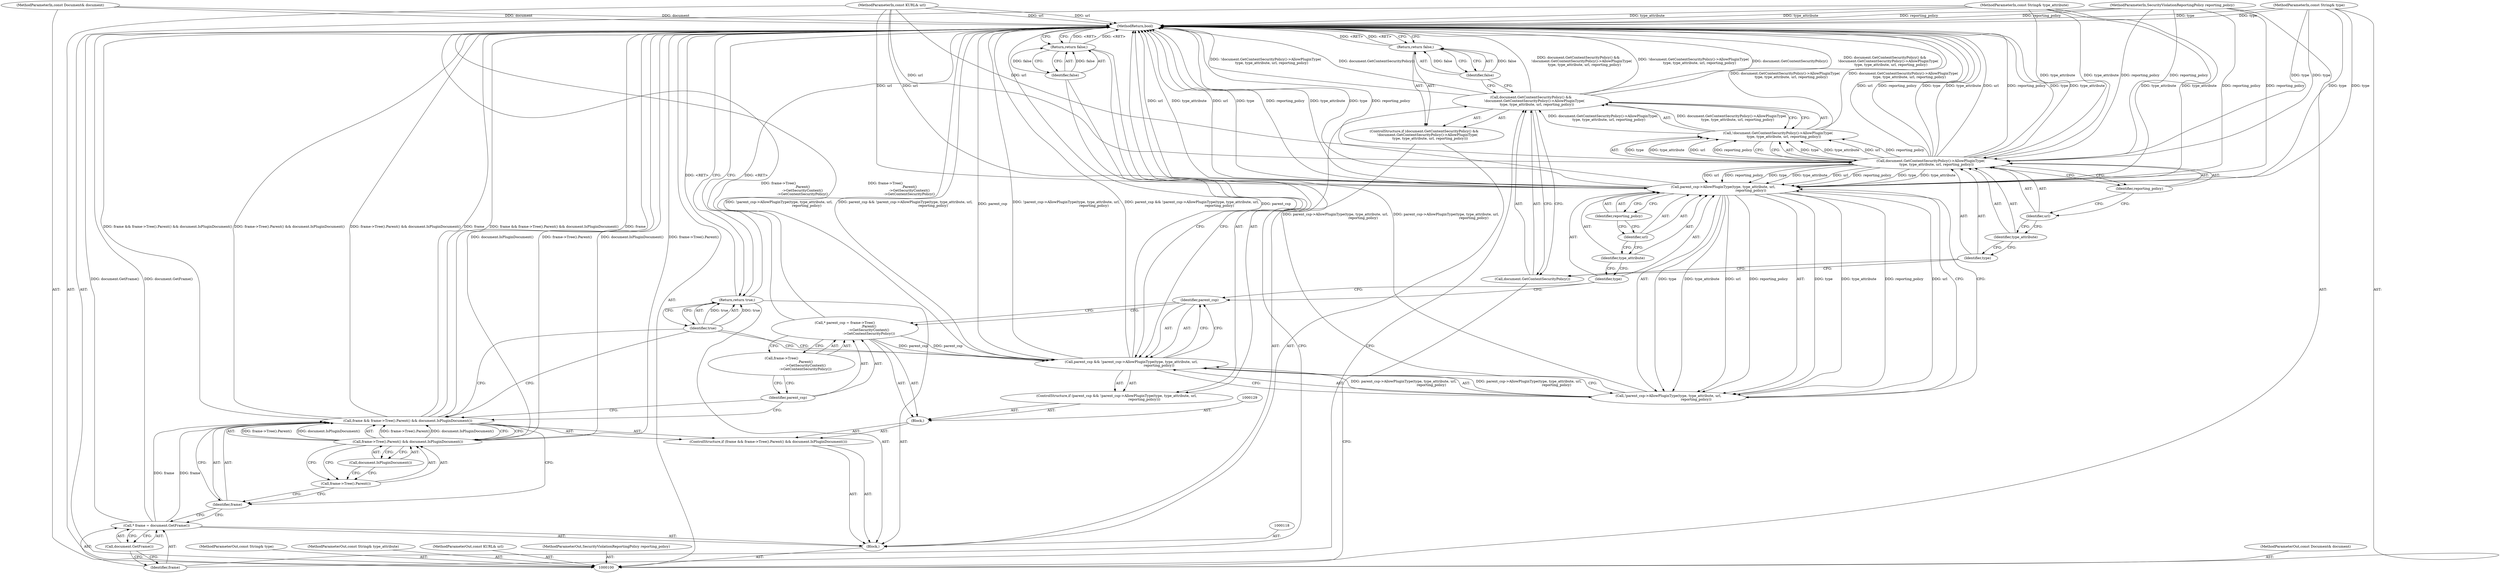 digraph "1_Chrome_108147dfd1ea159fd3632ef92ccc4ab8952980c7_2" {
"1000146" [label="(MethodReturn,bool)"];
"1000117" [label="(Identifier,false)"];
"1000116" [label="(Return,return false;)"];
"1000119" [label="(Call,* frame = document.GetFrame())"];
"1000120" [label="(Identifier,frame)"];
"1000121" [label="(Call,document.GetFrame())"];
"1000125" [label="(Call,frame->Tree().Parent() && document.IsPluginDocument())"];
"1000126" [label="(Call,frame->Tree().Parent())"];
"1000122" [label="(ControlStructure,if (frame && frame->Tree().Parent() && document.IsPluginDocument()))"];
"1000127" [label="(Call,document.IsPluginDocument())"];
"1000123" [label="(Call,frame && frame->Tree().Parent() && document.IsPluginDocument())"];
"1000124" [label="(Identifier,frame)"];
"1000130" [label="(Call,* parent_csp = frame->Tree()\n                                            .Parent()\n                                            ->GetSecurityContext()\n                                            ->GetContentSecurityPolicy())"];
"1000131" [label="(Identifier,parent_csp)"];
"1000128" [label="(Block,)"];
"1000132" [label="(Call,frame->Tree()\n                                            .Parent()\n                                            ->GetSecurityContext()\n                                            ->GetContentSecurityPolicy())"];
"1000136" [label="(Call,!parent_csp->AllowPluginType(type, type_attribute, url,\n                                                   reporting_policy))"];
"1000137" [label="(Call,parent_csp->AllowPluginType(type, type_attribute, url,\n                                                   reporting_policy))"];
"1000133" [label="(ControlStructure,if (parent_csp && !parent_csp->AllowPluginType(type, type_attribute, url,\n                                                   reporting_policy)))"];
"1000138" [label="(Identifier,type)"];
"1000139" [label="(Identifier,type_attribute)"];
"1000140" [label="(Identifier,url)"];
"1000134" [label="(Call,parent_csp && !parent_csp->AllowPluginType(type, type_attribute, url,\n                                                   reporting_policy))"];
"1000135" [label="(Identifier,parent_csp)"];
"1000141" [label="(Identifier,reporting_policy)"];
"1000101" [label="(MethodParameterIn,const Document& document)"];
"1000200" [label="(MethodParameterOut,const Document& document)"];
"1000143" [label="(Identifier,false)"];
"1000142" [label="(Return,return false;)"];
"1000145" [label="(Identifier,true)"];
"1000144" [label="(Return,return true;)"];
"1000102" [label="(MethodParameterIn,const String& type)"];
"1000201" [label="(MethodParameterOut,const String& type)"];
"1000103" [label="(MethodParameterIn,const String& type_attribute)"];
"1000202" [label="(MethodParameterOut,const String& type_attribute)"];
"1000104" [label="(MethodParameterIn,const KURL& url)"];
"1000203" [label="(MethodParameterOut,const KURL& url)"];
"1000105" [label="(MethodParameterIn,SecurityViolationReportingPolicy reporting_policy)"];
"1000204" [label="(MethodParameterOut,SecurityViolationReportingPolicy reporting_policy)"];
"1000106" [label="(Block,)"];
"1000107" [label="(ControlStructure,if (document.GetContentSecurityPolicy() &&\n      !document.GetContentSecurityPolicy()->AllowPluginType(\n           type, type_attribute, url, reporting_policy)))"];
"1000108" [label="(Call,document.GetContentSecurityPolicy() &&\n      !document.GetContentSecurityPolicy()->AllowPluginType(\n           type, type_attribute, url, reporting_policy))"];
"1000109" [label="(Call,document.GetContentSecurityPolicy())"];
"1000110" [label="(Call,!document.GetContentSecurityPolicy()->AllowPluginType(\n           type, type_attribute, url, reporting_policy))"];
"1000111" [label="(Call,document.GetContentSecurityPolicy()->AllowPluginType(\n           type, type_attribute, url, reporting_policy))"];
"1000112" [label="(Identifier,type)"];
"1000113" [label="(Identifier,type_attribute)"];
"1000114" [label="(Identifier,url)"];
"1000115" [label="(Identifier,reporting_policy)"];
"1000146" -> "1000100"  [label="AST: "];
"1000146" -> "1000116"  [label="CFG: "];
"1000146" -> "1000142"  [label="CFG: "];
"1000146" -> "1000144"  [label="CFG: "];
"1000144" -> "1000146"  [label="DDG: <RET>"];
"1000116" -> "1000146"  [label="DDG: <RET>"];
"1000142" -> "1000146"  [label="DDG: <RET>"];
"1000123" -> "1000146"  [label="DDG: frame->Tree().Parent() && document.IsPluginDocument()"];
"1000123" -> "1000146"  [label="DDG: frame"];
"1000123" -> "1000146"  [label="DDG: frame && frame->Tree().Parent() && document.IsPluginDocument()"];
"1000108" -> "1000146"  [label="DDG: document.GetContentSecurityPolicy() &&\n      !document.GetContentSecurityPolicy()->AllowPluginType(\n           type, type_attribute, url, reporting_policy)"];
"1000108" -> "1000146"  [label="DDG: !document.GetContentSecurityPolicy()->AllowPluginType(\n           type, type_attribute, url, reporting_policy)"];
"1000108" -> "1000146"  [label="DDG: document.GetContentSecurityPolicy()"];
"1000104" -> "1000146"  [label="DDG: url"];
"1000105" -> "1000146"  [label="DDG: reporting_policy"];
"1000111" -> "1000146"  [label="DDG: url"];
"1000111" -> "1000146"  [label="DDG: reporting_policy"];
"1000111" -> "1000146"  [label="DDG: type"];
"1000111" -> "1000146"  [label="DDG: type_attribute"];
"1000137" -> "1000146"  [label="DDG: url"];
"1000137" -> "1000146"  [label="DDG: type"];
"1000137" -> "1000146"  [label="DDG: reporting_policy"];
"1000137" -> "1000146"  [label="DDG: type_attribute"];
"1000125" -> "1000146"  [label="DDG: document.IsPluginDocument()"];
"1000125" -> "1000146"  [label="DDG: frame->Tree().Parent()"];
"1000134" -> "1000146"  [label="DDG: !parent_csp->AllowPluginType(type, type_attribute, url,\n                                                   reporting_policy)"];
"1000134" -> "1000146"  [label="DDG: parent_csp && !parent_csp->AllowPluginType(type, type_attribute, url,\n                                                   reporting_policy)"];
"1000134" -> "1000146"  [label="DDG: parent_csp"];
"1000110" -> "1000146"  [label="DDG: document.GetContentSecurityPolicy()->AllowPluginType(\n           type, type_attribute, url, reporting_policy)"];
"1000130" -> "1000146"  [label="DDG: frame->Tree()\n                                            .Parent()\n                                            ->GetSecurityContext()\n                                            ->GetContentSecurityPolicy()"];
"1000103" -> "1000146"  [label="DDG: type_attribute"];
"1000119" -> "1000146"  [label="DDG: document.GetFrame()"];
"1000102" -> "1000146"  [label="DDG: type"];
"1000101" -> "1000146"  [label="DDG: document"];
"1000136" -> "1000146"  [label="DDG: parent_csp->AllowPluginType(type, type_attribute, url,\n                                                   reporting_policy)"];
"1000117" -> "1000116"  [label="AST: "];
"1000117" -> "1000108"  [label="CFG: "];
"1000116" -> "1000117"  [label="CFG: "];
"1000117" -> "1000116"  [label="DDG: false"];
"1000116" -> "1000107"  [label="AST: "];
"1000116" -> "1000117"  [label="CFG: "];
"1000117" -> "1000116"  [label="AST: "];
"1000146" -> "1000116"  [label="CFG: "];
"1000116" -> "1000146"  [label="DDG: <RET>"];
"1000117" -> "1000116"  [label="DDG: false"];
"1000119" -> "1000106"  [label="AST: "];
"1000119" -> "1000121"  [label="CFG: "];
"1000120" -> "1000119"  [label="AST: "];
"1000121" -> "1000119"  [label="AST: "];
"1000124" -> "1000119"  [label="CFG: "];
"1000119" -> "1000146"  [label="DDG: document.GetFrame()"];
"1000119" -> "1000123"  [label="DDG: frame"];
"1000120" -> "1000119"  [label="AST: "];
"1000120" -> "1000108"  [label="CFG: "];
"1000121" -> "1000120"  [label="CFG: "];
"1000121" -> "1000119"  [label="AST: "];
"1000121" -> "1000120"  [label="CFG: "];
"1000119" -> "1000121"  [label="CFG: "];
"1000125" -> "1000123"  [label="AST: "];
"1000125" -> "1000126"  [label="CFG: "];
"1000125" -> "1000127"  [label="CFG: "];
"1000126" -> "1000125"  [label="AST: "];
"1000127" -> "1000125"  [label="AST: "];
"1000123" -> "1000125"  [label="CFG: "];
"1000125" -> "1000146"  [label="DDG: document.IsPluginDocument()"];
"1000125" -> "1000146"  [label="DDG: frame->Tree().Parent()"];
"1000125" -> "1000123"  [label="DDG: frame->Tree().Parent()"];
"1000125" -> "1000123"  [label="DDG: document.IsPluginDocument()"];
"1000126" -> "1000125"  [label="AST: "];
"1000126" -> "1000124"  [label="CFG: "];
"1000127" -> "1000126"  [label="CFG: "];
"1000125" -> "1000126"  [label="CFG: "];
"1000122" -> "1000106"  [label="AST: "];
"1000123" -> "1000122"  [label="AST: "];
"1000128" -> "1000122"  [label="AST: "];
"1000127" -> "1000125"  [label="AST: "];
"1000127" -> "1000126"  [label="CFG: "];
"1000125" -> "1000127"  [label="CFG: "];
"1000123" -> "1000122"  [label="AST: "];
"1000123" -> "1000124"  [label="CFG: "];
"1000123" -> "1000125"  [label="CFG: "];
"1000124" -> "1000123"  [label="AST: "];
"1000125" -> "1000123"  [label="AST: "];
"1000131" -> "1000123"  [label="CFG: "];
"1000145" -> "1000123"  [label="CFG: "];
"1000123" -> "1000146"  [label="DDG: frame->Tree().Parent() && document.IsPluginDocument()"];
"1000123" -> "1000146"  [label="DDG: frame"];
"1000123" -> "1000146"  [label="DDG: frame && frame->Tree().Parent() && document.IsPluginDocument()"];
"1000119" -> "1000123"  [label="DDG: frame"];
"1000125" -> "1000123"  [label="DDG: frame->Tree().Parent()"];
"1000125" -> "1000123"  [label="DDG: document.IsPluginDocument()"];
"1000124" -> "1000123"  [label="AST: "];
"1000124" -> "1000119"  [label="CFG: "];
"1000126" -> "1000124"  [label="CFG: "];
"1000123" -> "1000124"  [label="CFG: "];
"1000130" -> "1000128"  [label="AST: "];
"1000130" -> "1000132"  [label="CFG: "];
"1000131" -> "1000130"  [label="AST: "];
"1000132" -> "1000130"  [label="AST: "];
"1000135" -> "1000130"  [label="CFG: "];
"1000130" -> "1000146"  [label="DDG: frame->Tree()\n                                            .Parent()\n                                            ->GetSecurityContext()\n                                            ->GetContentSecurityPolicy()"];
"1000130" -> "1000134"  [label="DDG: parent_csp"];
"1000131" -> "1000130"  [label="AST: "];
"1000131" -> "1000123"  [label="CFG: "];
"1000132" -> "1000131"  [label="CFG: "];
"1000128" -> "1000122"  [label="AST: "];
"1000129" -> "1000128"  [label="AST: "];
"1000130" -> "1000128"  [label="AST: "];
"1000133" -> "1000128"  [label="AST: "];
"1000132" -> "1000130"  [label="AST: "];
"1000132" -> "1000131"  [label="CFG: "];
"1000130" -> "1000132"  [label="CFG: "];
"1000136" -> "1000134"  [label="AST: "];
"1000136" -> "1000137"  [label="CFG: "];
"1000137" -> "1000136"  [label="AST: "];
"1000134" -> "1000136"  [label="CFG: "];
"1000136" -> "1000146"  [label="DDG: parent_csp->AllowPluginType(type, type_attribute, url,\n                                                   reporting_policy)"];
"1000136" -> "1000134"  [label="DDG: parent_csp->AllowPluginType(type, type_attribute, url,\n                                                   reporting_policy)"];
"1000137" -> "1000136"  [label="DDG: type"];
"1000137" -> "1000136"  [label="DDG: type_attribute"];
"1000137" -> "1000136"  [label="DDG: url"];
"1000137" -> "1000136"  [label="DDG: reporting_policy"];
"1000137" -> "1000136"  [label="AST: "];
"1000137" -> "1000141"  [label="CFG: "];
"1000138" -> "1000137"  [label="AST: "];
"1000139" -> "1000137"  [label="AST: "];
"1000140" -> "1000137"  [label="AST: "];
"1000141" -> "1000137"  [label="AST: "];
"1000136" -> "1000137"  [label="CFG: "];
"1000137" -> "1000146"  [label="DDG: url"];
"1000137" -> "1000146"  [label="DDG: type"];
"1000137" -> "1000146"  [label="DDG: reporting_policy"];
"1000137" -> "1000146"  [label="DDG: type_attribute"];
"1000137" -> "1000136"  [label="DDG: type"];
"1000137" -> "1000136"  [label="DDG: type_attribute"];
"1000137" -> "1000136"  [label="DDG: url"];
"1000137" -> "1000136"  [label="DDG: reporting_policy"];
"1000111" -> "1000137"  [label="DDG: type"];
"1000111" -> "1000137"  [label="DDG: type_attribute"];
"1000111" -> "1000137"  [label="DDG: url"];
"1000111" -> "1000137"  [label="DDG: reporting_policy"];
"1000102" -> "1000137"  [label="DDG: type"];
"1000103" -> "1000137"  [label="DDG: type_attribute"];
"1000104" -> "1000137"  [label="DDG: url"];
"1000105" -> "1000137"  [label="DDG: reporting_policy"];
"1000133" -> "1000128"  [label="AST: "];
"1000134" -> "1000133"  [label="AST: "];
"1000142" -> "1000133"  [label="AST: "];
"1000138" -> "1000137"  [label="AST: "];
"1000138" -> "1000135"  [label="CFG: "];
"1000139" -> "1000138"  [label="CFG: "];
"1000139" -> "1000137"  [label="AST: "];
"1000139" -> "1000138"  [label="CFG: "];
"1000140" -> "1000139"  [label="CFG: "];
"1000140" -> "1000137"  [label="AST: "];
"1000140" -> "1000139"  [label="CFG: "];
"1000141" -> "1000140"  [label="CFG: "];
"1000134" -> "1000133"  [label="AST: "];
"1000134" -> "1000135"  [label="CFG: "];
"1000134" -> "1000136"  [label="CFG: "];
"1000135" -> "1000134"  [label="AST: "];
"1000136" -> "1000134"  [label="AST: "];
"1000143" -> "1000134"  [label="CFG: "];
"1000145" -> "1000134"  [label="CFG: "];
"1000134" -> "1000146"  [label="DDG: !parent_csp->AllowPluginType(type, type_attribute, url,\n                                                   reporting_policy)"];
"1000134" -> "1000146"  [label="DDG: parent_csp && !parent_csp->AllowPluginType(type, type_attribute, url,\n                                                   reporting_policy)"];
"1000134" -> "1000146"  [label="DDG: parent_csp"];
"1000130" -> "1000134"  [label="DDG: parent_csp"];
"1000136" -> "1000134"  [label="DDG: parent_csp->AllowPluginType(type, type_attribute, url,\n                                                   reporting_policy)"];
"1000135" -> "1000134"  [label="AST: "];
"1000135" -> "1000130"  [label="CFG: "];
"1000138" -> "1000135"  [label="CFG: "];
"1000134" -> "1000135"  [label="CFG: "];
"1000141" -> "1000137"  [label="AST: "];
"1000141" -> "1000140"  [label="CFG: "];
"1000137" -> "1000141"  [label="CFG: "];
"1000101" -> "1000100"  [label="AST: "];
"1000101" -> "1000146"  [label="DDG: document"];
"1000200" -> "1000100"  [label="AST: "];
"1000143" -> "1000142"  [label="AST: "];
"1000143" -> "1000134"  [label="CFG: "];
"1000142" -> "1000143"  [label="CFG: "];
"1000143" -> "1000142"  [label="DDG: false"];
"1000142" -> "1000133"  [label="AST: "];
"1000142" -> "1000143"  [label="CFG: "];
"1000143" -> "1000142"  [label="AST: "];
"1000146" -> "1000142"  [label="CFG: "];
"1000142" -> "1000146"  [label="DDG: <RET>"];
"1000143" -> "1000142"  [label="DDG: false"];
"1000145" -> "1000144"  [label="AST: "];
"1000145" -> "1000134"  [label="CFG: "];
"1000145" -> "1000123"  [label="CFG: "];
"1000144" -> "1000145"  [label="CFG: "];
"1000145" -> "1000144"  [label="DDG: true"];
"1000144" -> "1000106"  [label="AST: "];
"1000144" -> "1000145"  [label="CFG: "];
"1000145" -> "1000144"  [label="AST: "];
"1000146" -> "1000144"  [label="CFG: "];
"1000144" -> "1000146"  [label="DDG: <RET>"];
"1000145" -> "1000144"  [label="DDG: true"];
"1000102" -> "1000100"  [label="AST: "];
"1000102" -> "1000146"  [label="DDG: type"];
"1000102" -> "1000111"  [label="DDG: type"];
"1000102" -> "1000137"  [label="DDG: type"];
"1000201" -> "1000100"  [label="AST: "];
"1000103" -> "1000100"  [label="AST: "];
"1000103" -> "1000146"  [label="DDG: type_attribute"];
"1000103" -> "1000111"  [label="DDG: type_attribute"];
"1000103" -> "1000137"  [label="DDG: type_attribute"];
"1000202" -> "1000100"  [label="AST: "];
"1000104" -> "1000100"  [label="AST: "];
"1000104" -> "1000146"  [label="DDG: url"];
"1000104" -> "1000111"  [label="DDG: url"];
"1000104" -> "1000137"  [label="DDG: url"];
"1000203" -> "1000100"  [label="AST: "];
"1000105" -> "1000100"  [label="AST: "];
"1000105" -> "1000146"  [label="DDG: reporting_policy"];
"1000105" -> "1000111"  [label="DDG: reporting_policy"];
"1000105" -> "1000137"  [label="DDG: reporting_policy"];
"1000204" -> "1000100"  [label="AST: "];
"1000106" -> "1000100"  [label="AST: "];
"1000107" -> "1000106"  [label="AST: "];
"1000118" -> "1000106"  [label="AST: "];
"1000119" -> "1000106"  [label="AST: "];
"1000122" -> "1000106"  [label="AST: "];
"1000144" -> "1000106"  [label="AST: "];
"1000107" -> "1000106"  [label="AST: "];
"1000108" -> "1000107"  [label="AST: "];
"1000116" -> "1000107"  [label="AST: "];
"1000108" -> "1000107"  [label="AST: "];
"1000108" -> "1000109"  [label="CFG: "];
"1000108" -> "1000110"  [label="CFG: "];
"1000109" -> "1000108"  [label="AST: "];
"1000110" -> "1000108"  [label="AST: "];
"1000117" -> "1000108"  [label="CFG: "];
"1000120" -> "1000108"  [label="CFG: "];
"1000108" -> "1000146"  [label="DDG: document.GetContentSecurityPolicy() &&\n      !document.GetContentSecurityPolicy()->AllowPluginType(\n           type, type_attribute, url, reporting_policy)"];
"1000108" -> "1000146"  [label="DDG: !document.GetContentSecurityPolicy()->AllowPluginType(\n           type, type_attribute, url, reporting_policy)"];
"1000108" -> "1000146"  [label="DDG: document.GetContentSecurityPolicy()"];
"1000110" -> "1000108"  [label="DDG: document.GetContentSecurityPolicy()->AllowPluginType(\n           type, type_attribute, url, reporting_policy)"];
"1000109" -> "1000108"  [label="AST: "];
"1000109" -> "1000100"  [label="CFG: "];
"1000112" -> "1000109"  [label="CFG: "];
"1000108" -> "1000109"  [label="CFG: "];
"1000110" -> "1000108"  [label="AST: "];
"1000110" -> "1000111"  [label="CFG: "];
"1000111" -> "1000110"  [label="AST: "];
"1000108" -> "1000110"  [label="CFG: "];
"1000110" -> "1000146"  [label="DDG: document.GetContentSecurityPolicy()->AllowPluginType(\n           type, type_attribute, url, reporting_policy)"];
"1000110" -> "1000108"  [label="DDG: document.GetContentSecurityPolicy()->AllowPluginType(\n           type, type_attribute, url, reporting_policy)"];
"1000111" -> "1000110"  [label="DDG: type"];
"1000111" -> "1000110"  [label="DDG: type_attribute"];
"1000111" -> "1000110"  [label="DDG: url"];
"1000111" -> "1000110"  [label="DDG: reporting_policy"];
"1000111" -> "1000110"  [label="AST: "];
"1000111" -> "1000115"  [label="CFG: "];
"1000112" -> "1000111"  [label="AST: "];
"1000113" -> "1000111"  [label="AST: "];
"1000114" -> "1000111"  [label="AST: "];
"1000115" -> "1000111"  [label="AST: "];
"1000110" -> "1000111"  [label="CFG: "];
"1000111" -> "1000146"  [label="DDG: url"];
"1000111" -> "1000146"  [label="DDG: reporting_policy"];
"1000111" -> "1000146"  [label="DDG: type"];
"1000111" -> "1000146"  [label="DDG: type_attribute"];
"1000111" -> "1000110"  [label="DDG: type"];
"1000111" -> "1000110"  [label="DDG: type_attribute"];
"1000111" -> "1000110"  [label="DDG: url"];
"1000111" -> "1000110"  [label="DDG: reporting_policy"];
"1000102" -> "1000111"  [label="DDG: type"];
"1000103" -> "1000111"  [label="DDG: type_attribute"];
"1000104" -> "1000111"  [label="DDG: url"];
"1000105" -> "1000111"  [label="DDG: reporting_policy"];
"1000111" -> "1000137"  [label="DDG: type"];
"1000111" -> "1000137"  [label="DDG: type_attribute"];
"1000111" -> "1000137"  [label="DDG: url"];
"1000111" -> "1000137"  [label="DDG: reporting_policy"];
"1000112" -> "1000111"  [label="AST: "];
"1000112" -> "1000109"  [label="CFG: "];
"1000113" -> "1000112"  [label="CFG: "];
"1000113" -> "1000111"  [label="AST: "];
"1000113" -> "1000112"  [label="CFG: "];
"1000114" -> "1000113"  [label="CFG: "];
"1000114" -> "1000111"  [label="AST: "];
"1000114" -> "1000113"  [label="CFG: "];
"1000115" -> "1000114"  [label="CFG: "];
"1000115" -> "1000111"  [label="AST: "];
"1000115" -> "1000114"  [label="CFG: "];
"1000111" -> "1000115"  [label="CFG: "];
}
